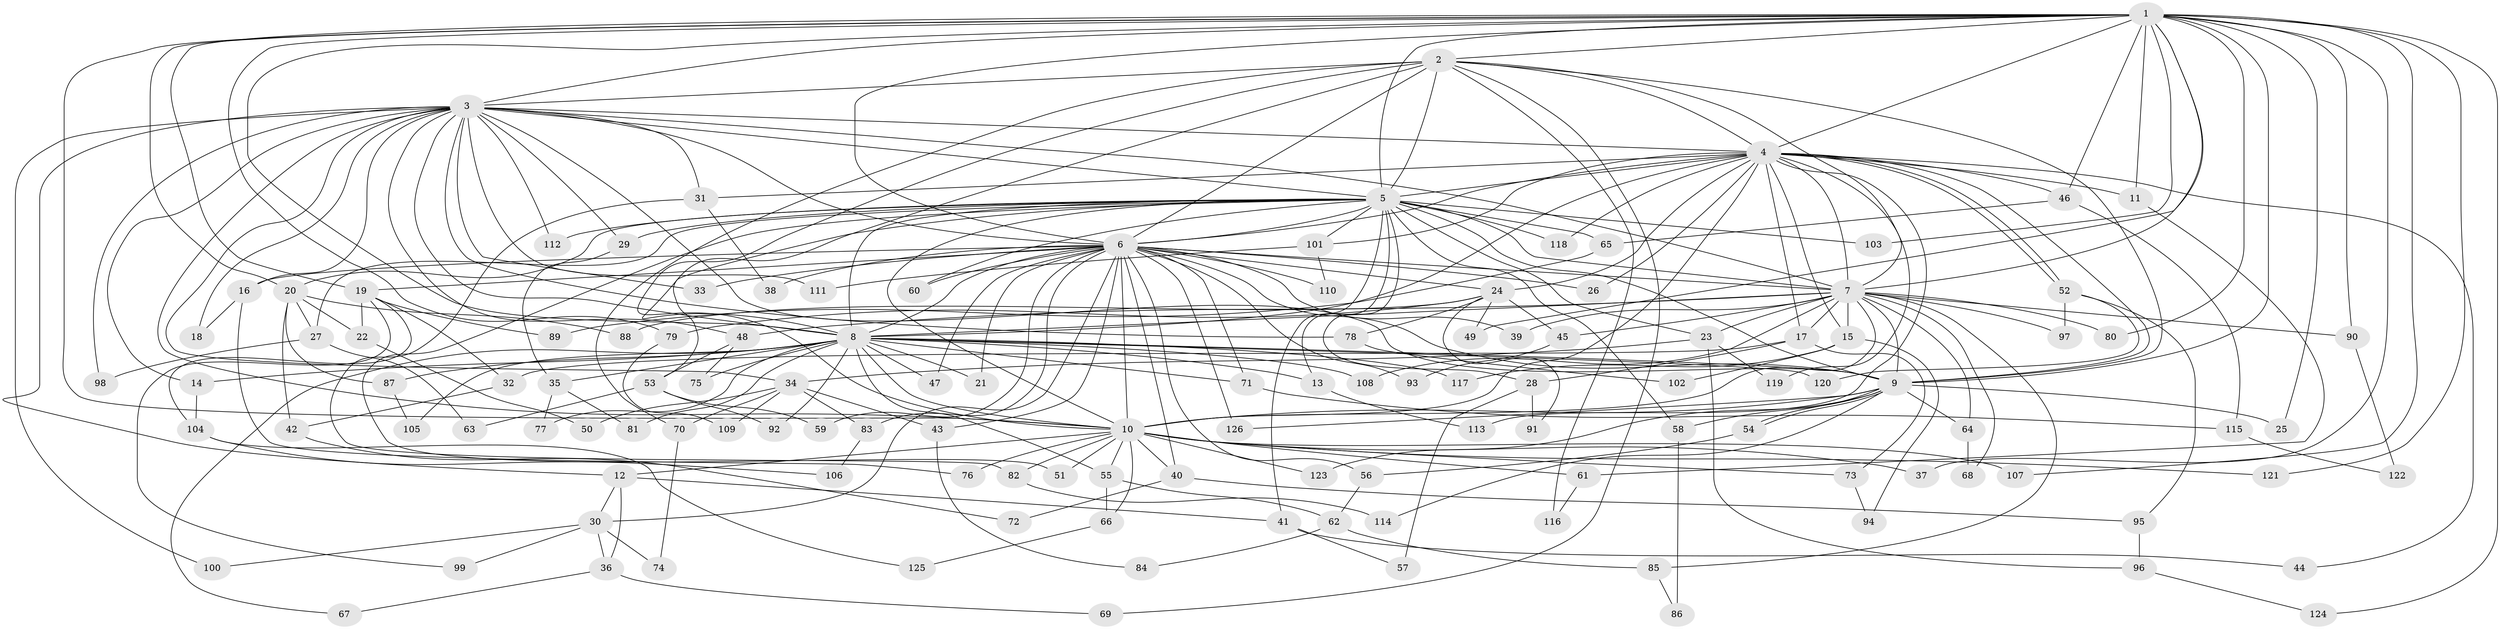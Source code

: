 // coarse degree distribution, {20: 0.011111111111111112, 10: 0.011111111111111112, 18: 0.022222222222222223, 30: 0.011111111111111112, 24: 0.022222222222222223, 21: 0.011111111111111112, 3: 0.2111111111111111, 9: 0.011111111111111112, 2: 0.4777777777777778, 6: 0.022222222222222223, 5: 0.06666666666666667, 8: 0.022222222222222223, 7: 0.022222222222222223, 4: 0.06666666666666667, 1: 0.011111111111111112}
// Generated by graph-tools (version 1.1) at 2025/49/03/04/25 22:49:17]
// undirected, 126 vertices, 277 edges
graph export_dot {
  node [color=gray90,style=filled];
  1;
  2;
  3;
  4;
  5;
  6;
  7;
  8;
  9;
  10;
  11;
  12;
  13;
  14;
  15;
  16;
  17;
  18;
  19;
  20;
  21;
  22;
  23;
  24;
  25;
  26;
  27;
  28;
  29;
  30;
  31;
  32;
  33;
  34;
  35;
  36;
  37;
  38;
  39;
  40;
  41;
  42;
  43;
  44;
  45;
  46;
  47;
  48;
  49;
  50;
  51;
  52;
  53;
  54;
  55;
  56;
  57;
  58;
  59;
  60;
  61;
  62;
  63;
  64;
  65;
  66;
  67;
  68;
  69;
  70;
  71;
  72;
  73;
  74;
  75;
  76;
  77;
  78;
  79;
  80;
  81;
  82;
  83;
  84;
  85;
  86;
  87;
  88;
  89;
  90;
  91;
  92;
  93;
  94;
  95;
  96;
  97;
  98;
  99;
  100;
  101;
  102;
  103;
  104;
  105;
  106;
  107;
  108;
  109;
  110;
  111;
  112;
  113;
  114;
  115;
  116;
  117;
  118;
  119;
  120;
  121;
  122;
  123;
  124;
  125;
  126;
  1 -- 2;
  1 -- 3;
  1 -- 4;
  1 -- 5;
  1 -- 6;
  1 -- 7;
  1 -- 8;
  1 -- 9;
  1 -- 10;
  1 -- 11;
  1 -- 19;
  1 -- 20;
  1 -- 25;
  1 -- 37;
  1 -- 46;
  1 -- 49;
  1 -- 79;
  1 -- 80;
  1 -- 90;
  1 -- 103;
  1 -- 107;
  1 -- 121;
  1 -- 124;
  2 -- 3;
  2 -- 4;
  2 -- 5;
  2 -- 6;
  2 -- 7;
  2 -- 8;
  2 -- 9;
  2 -- 10;
  2 -- 69;
  2 -- 70;
  2 -- 116;
  3 -- 4;
  3 -- 5;
  3 -- 6;
  3 -- 7;
  3 -- 8;
  3 -- 9;
  3 -- 10;
  3 -- 12;
  3 -- 14;
  3 -- 16;
  3 -- 18;
  3 -- 29;
  3 -- 31;
  3 -- 33;
  3 -- 34;
  3 -- 48;
  3 -- 78;
  3 -- 98;
  3 -- 100;
  3 -- 111;
  3 -- 112;
  4 -- 5;
  4 -- 6;
  4 -- 7;
  4 -- 8;
  4 -- 9;
  4 -- 10;
  4 -- 11;
  4 -- 15;
  4 -- 17;
  4 -- 24;
  4 -- 26;
  4 -- 31;
  4 -- 44;
  4 -- 46;
  4 -- 52;
  4 -- 52;
  4 -- 101;
  4 -- 113;
  4 -- 118;
  4 -- 119;
  5 -- 6;
  5 -- 7;
  5 -- 8;
  5 -- 9;
  5 -- 10;
  5 -- 13;
  5 -- 20;
  5 -- 23;
  5 -- 27;
  5 -- 28;
  5 -- 29;
  5 -- 41;
  5 -- 51;
  5 -- 53;
  5 -- 58;
  5 -- 60;
  5 -- 65;
  5 -- 101;
  5 -- 103;
  5 -- 112;
  5 -- 118;
  6 -- 7;
  6 -- 8;
  6 -- 9;
  6 -- 10;
  6 -- 16;
  6 -- 19;
  6 -- 21;
  6 -- 24;
  6 -- 26;
  6 -- 30;
  6 -- 33;
  6 -- 38;
  6 -- 39;
  6 -- 40;
  6 -- 43;
  6 -- 47;
  6 -- 56;
  6 -- 59;
  6 -- 60;
  6 -- 71;
  6 -- 83;
  6 -- 93;
  6 -- 110;
  6 -- 126;
  7 -- 8;
  7 -- 9;
  7 -- 10;
  7 -- 15;
  7 -- 17;
  7 -- 23;
  7 -- 39;
  7 -- 45;
  7 -- 48;
  7 -- 64;
  7 -- 68;
  7 -- 80;
  7 -- 85;
  7 -- 90;
  7 -- 97;
  7 -- 108;
  8 -- 9;
  8 -- 10;
  8 -- 13;
  8 -- 14;
  8 -- 21;
  8 -- 35;
  8 -- 47;
  8 -- 55;
  8 -- 67;
  8 -- 71;
  8 -- 75;
  8 -- 77;
  8 -- 81;
  8 -- 87;
  8 -- 92;
  8 -- 105;
  8 -- 108;
  8 -- 117;
  8 -- 120;
  9 -- 10;
  9 -- 25;
  9 -- 54;
  9 -- 54;
  9 -- 58;
  9 -- 64;
  9 -- 114;
  9 -- 123;
  9 -- 126;
  10 -- 12;
  10 -- 37;
  10 -- 40;
  10 -- 51;
  10 -- 55;
  10 -- 61;
  10 -- 66;
  10 -- 73;
  10 -- 76;
  10 -- 82;
  10 -- 107;
  10 -- 121;
  10 -- 123;
  11 -- 61;
  12 -- 30;
  12 -- 36;
  12 -- 41;
  13 -- 113;
  14 -- 104;
  15 -- 94;
  15 -- 102;
  15 -- 117;
  16 -- 18;
  16 -- 76;
  17 -- 28;
  17 -- 32;
  17 -- 73;
  19 -- 22;
  19 -- 32;
  19 -- 89;
  19 -- 99;
  19 -- 104;
  20 -- 22;
  20 -- 27;
  20 -- 42;
  20 -- 87;
  20 -- 88;
  22 -- 50;
  23 -- 34;
  23 -- 96;
  23 -- 119;
  24 -- 45;
  24 -- 49;
  24 -- 78;
  24 -- 79;
  24 -- 88;
  24 -- 91;
  27 -- 63;
  27 -- 98;
  28 -- 57;
  28 -- 91;
  29 -- 35;
  30 -- 36;
  30 -- 74;
  30 -- 99;
  30 -- 100;
  31 -- 38;
  31 -- 82;
  32 -- 42;
  34 -- 43;
  34 -- 50;
  34 -- 70;
  34 -- 83;
  34 -- 109;
  35 -- 77;
  35 -- 81;
  36 -- 67;
  36 -- 69;
  40 -- 72;
  40 -- 95;
  41 -- 44;
  41 -- 57;
  42 -- 72;
  43 -- 84;
  45 -- 93;
  46 -- 65;
  46 -- 115;
  48 -- 53;
  48 -- 75;
  52 -- 95;
  52 -- 97;
  52 -- 120;
  53 -- 59;
  53 -- 63;
  53 -- 92;
  54 -- 56;
  55 -- 62;
  55 -- 66;
  56 -- 62;
  58 -- 86;
  61 -- 116;
  62 -- 84;
  62 -- 85;
  64 -- 68;
  65 -- 89;
  66 -- 125;
  70 -- 74;
  71 -- 115;
  73 -- 94;
  78 -- 102;
  79 -- 109;
  82 -- 114;
  83 -- 106;
  85 -- 86;
  87 -- 105;
  90 -- 122;
  95 -- 96;
  96 -- 124;
  101 -- 110;
  101 -- 111;
  104 -- 106;
  104 -- 125;
  115 -- 122;
}
